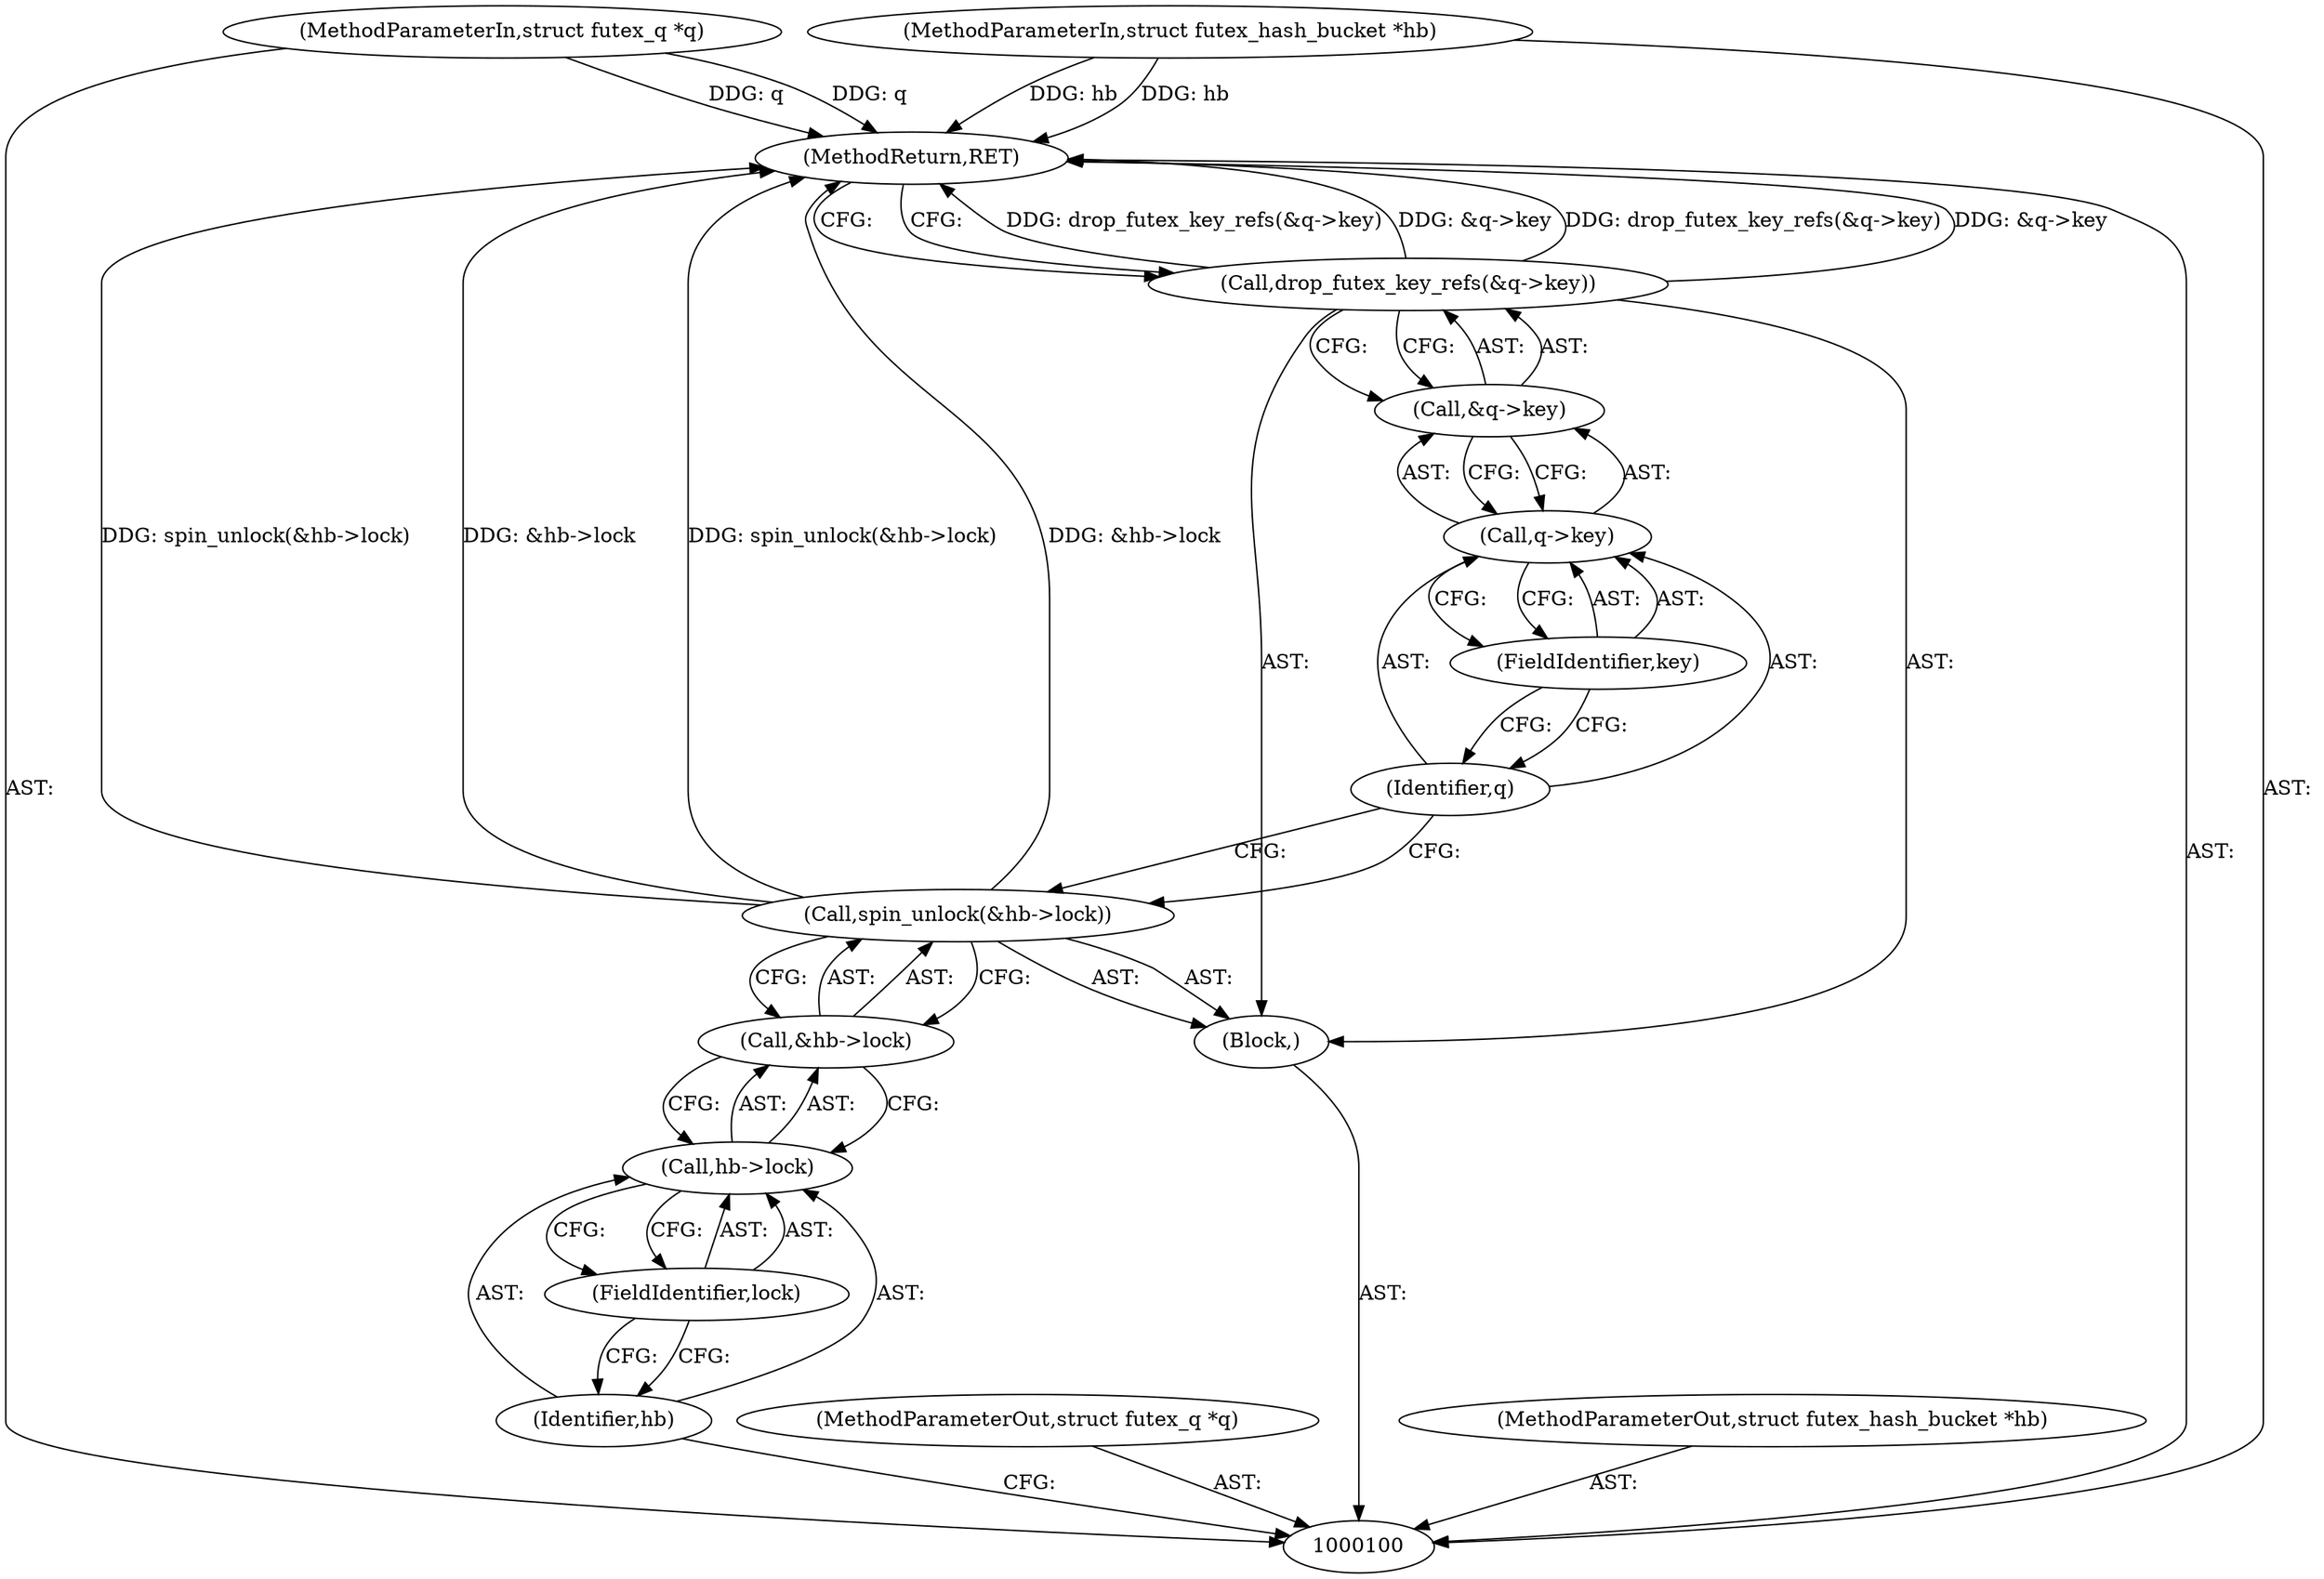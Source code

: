 digraph "1_linux_7ada876a8703f23befbb20a7465a702ee39b1704_2" {
"1000114" [label="(MethodReturn,RET)"];
"1000101" [label="(MethodParameterIn,struct futex_q *q)"];
"1000137" [label="(MethodParameterOut,struct futex_q *q)"];
"1000102" [label="(MethodParameterIn,struct futex_hash_bucket *hb)"];
"1000138" [label="(MethodParameterOut,struct futex_hash_bucket *hb)"];
"1000103" [label="(Block,)"];
"1000105" [label="(Call,&hb->lock)"];
"1000106" [label="(Call,hb->lock)"];
"1000107" [label="(Identifier,hb)"];
"1000108" [label="(FieldIdentifier,lock)"];
"1000104" [label="(Call,spin_unlock(&hb->lock))"];
"1000109" [label="(Call,drop_futex_key_refs(&q->key))"];
"1000110" [label="(Call,&q->key)"];
"1000111" [label="(Call,q->key)"];
"1000112" [label="(Identifier,q)"];
"1000113" [label="(FieldIdentifier,key)"];
"1000114" -> "1000100"  [label="AST: "];
"1000114" -> "1000109"  [label="CFG: "];
"1000104" -> "1000114"  [label="DDG: spin_unlock(&hb->lock)"];
"1000104" -> "1000114"  [label="DDG: &hb->lock"];
"1000102" -> "1000114"  [label="DDG: hb"];
"1000109" -> "1000114"  [label="DDG: drop_futex_key_refs(&q->key)"];
"1000109" -> "1000114"  [label="DDG: &q->key"];
"1000101" -> "1000114"  [label="DDG: q"];
"1000101" -> "1000100"  [label="AST: "];
"1000101" -> "1000114"  [label="DDG: q"];
"1000137" -> "1000100"  [label="AST: "];
"1000102" -> "1000100"  [label="AST: "];
"1000102" -> "1000114"  [label="DDG: hb"];
"1000138" -> "1000100"  [label="AST: "];
"1000103" -> "1000100"  [label="AST: "];
"1000104" -> "1000103"  [label="AST: "];
"1000109" -> "1000103"  [label="AST: "];
"1000105" -> "1000104"  [label="AST: "];
"1000105" -> "1000106"  [label="CFG: "];
"1000106" -> "1000105"  [label="AST: "];
"1000104" -> "1000105"  [label="CFG: "];
"1000106" -> "1000105"  [label="AST: "];
"1000106" -> "1000108"  [label="CFG: "];
"1000107" -> "1000106"  [label="AST: "];
"1000108" -> "1000106"  [label="AST: "];
"1000105" -> "1000106"  [label="CFG: "];
"1000107" -> "1000106"  [label="AST: "];
"1000107" -> "1000100"  [label="CFG: "];
"1000108" -> "1000107"  [label="CFG: "];
"1000108" -> "1000106"  [label="AST: "];
"1000108" -> "1000107"  [label="CFG: "];
"1000106" -> "1000108"  [label="CFG: "];
"1000104" -> "1000103"  [label="AST: "];
"1000104" -> "1000105"  [label="CFG: "];
"1000105" -> "1000104"  [label="AST: "];
"1000112" -> "1000104"  [label="CFG: "];
"1000104" -> "1000114"  [label="DDG: spin_unlock(&hb->lock)"];
"1000104" -> "1000114"  [label="DDG: &hb->lock"];
"1000109" -> "1000103"  [label="AST: "];
"1000109" -> "1000110"  [label="CFG: "];
"1000110" -> "1000109"  [label="AST: "];
"1000114" -> "1000109"  [label="CFG: "];
"1000109" -> "1000114"  [label="DDG: drop_futex_key_refs(&q->key)"];
"1000109" -> "1000114"  [label="DDG: &q->key"];
"1000110" -> "1000109"  [label="AST: "];
"1000110" -> "1000111"  [label="CFG: "];
"1000111" -> "1000110"  [label="AST: "];
"1000109" -> "1000110"  [label="CFG: "];
"1000111" -> "1000110"  [label="AST: "];
"1000111" -> "1000113"  [label="CFG: "];
"1000112" -> "1000111"  [label="AST: "];
"1000113" -> "1000111"  [label="AST: "];
"1000110" -> "1000111"  [label="CFG: "];
"1000112" -> "1000111"  [label="AST: "];
"1000112" -> "1000104"  [label="CFG: "];
"1000113" -> "1000112"  [label="CFG: "];
"1000113" -> "1000111"  [label="AST: "];
"1000113" -> "1000112"  [label="CFG: "];
"1000111" -> "1000113"  [label="CFG: "];
}
